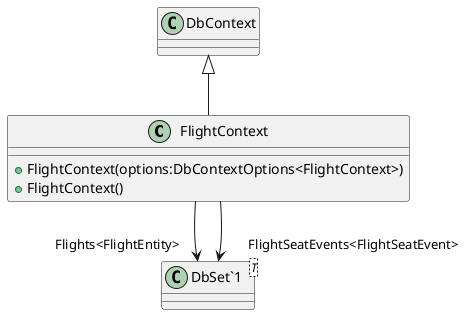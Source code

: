 @startuml
class FlightContext {
    + FlightContext(options:DbContextOptions<FlightContext>)
    + FlightContext()
}
class "DbSet`1"<T> {
}
DbContext <|-- FlightContext
FlightContext --> "Flights<FlightEntity>" "DbSet`1"
FlightContext --> "FlightSeatEvents<FlightSeatEvent>" "DbSet`1"
@enduml
